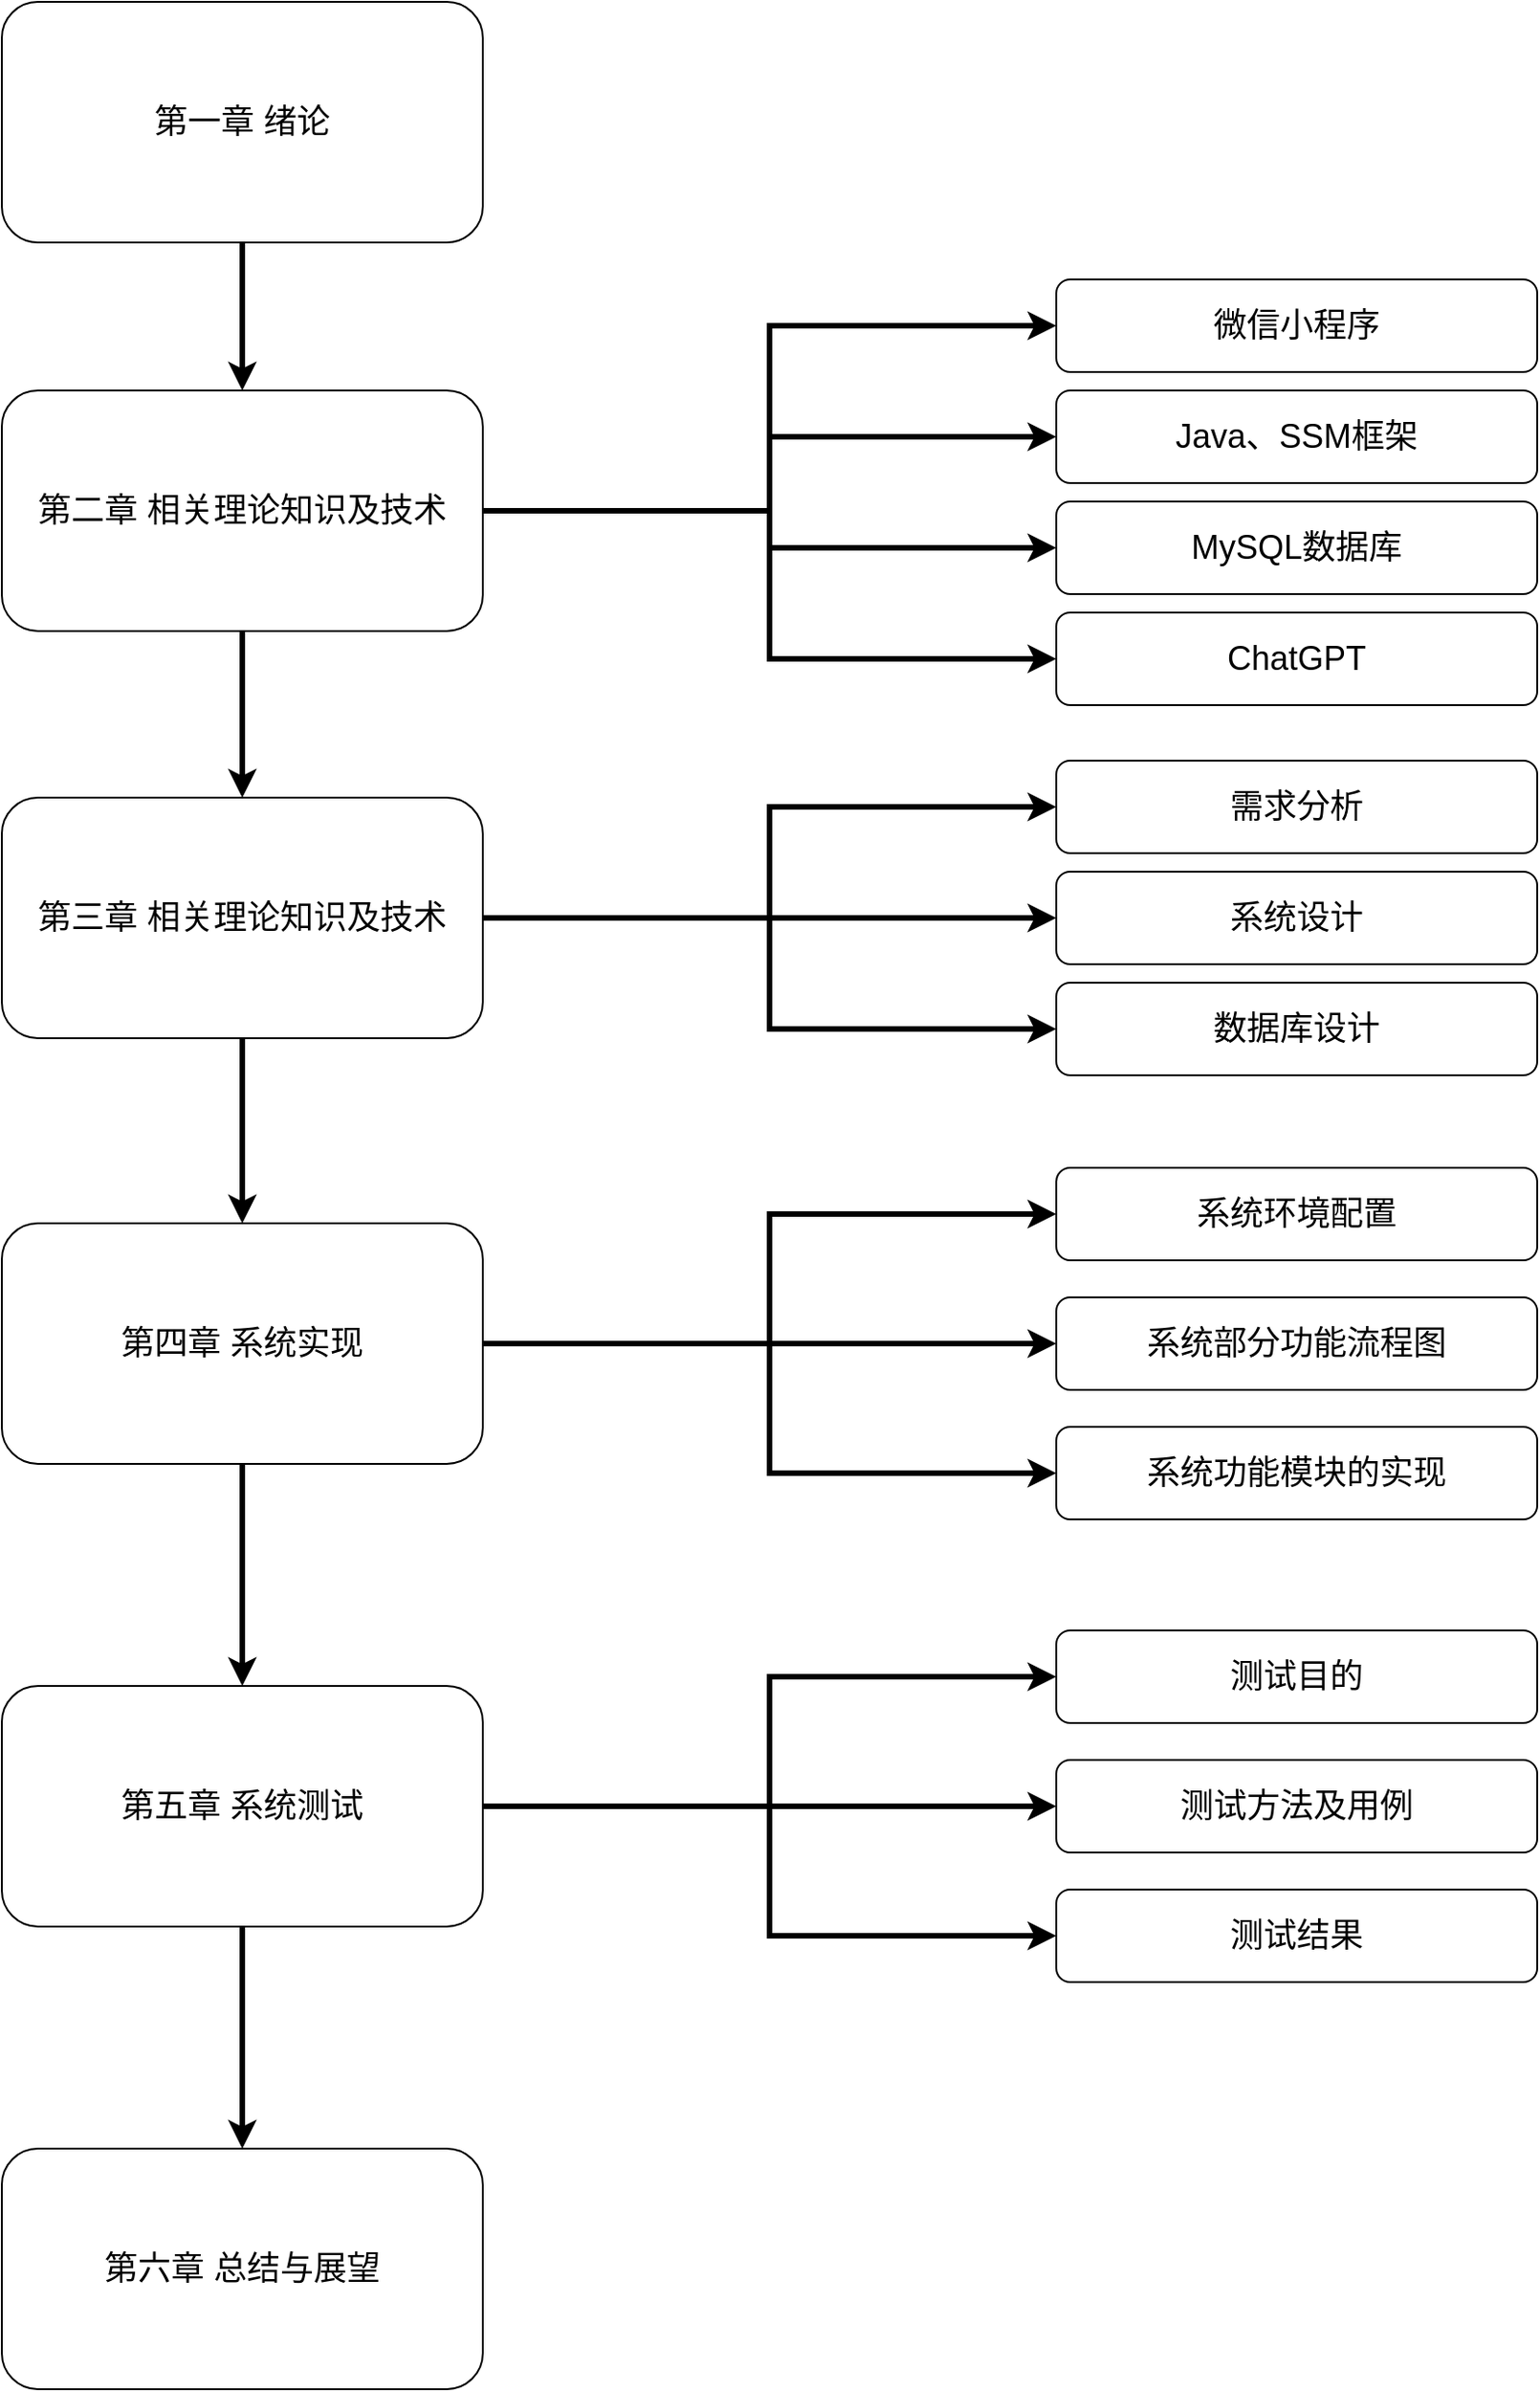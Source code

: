 <mxfile version="21.3.0" type="github">
  <diagram name="第 1 页" id="l_syPJzlnjPqEEr46ZRa">
    <mxGraphModel dx="1422" dy="780" grid="1" gridSize="10" guides="1" tooltips="1" connect="1" arrows="1" fold="1" page="1" pageScale="1" pageWidth="827" pageHeight="1169" math="0" shadow="0">
      <root>
        <mxCell id="0" />
        <mxCell id="1" parent="0" />
        <mxCell id="OMgu2SZa8DHDWM3YxXOs-13" style="rounded=0;orthogonalLoop=1;jettySize=auto;html=1;exitX=0.5;exitY=1;exitDx=0;exitDy=0;entryX=0.5;entryY=0;entryDx=0;entryDy=0;fontFamily=Helvetica;fontSize=18;fontColor=default;strokeWidth=3;" parent="1" source="OMgu2SZa8DHDWM3YxXOs-1" target="OMgu2SZa8DHDWM3YxXOs-2" edge="1">
          <mxGeometry relative="1" as="geometry" />
        </mxCell>
        <mxCell id="OMgu2SZa8DHDWM3YxXOs-1" value="第一章 绪论" style="rounded=1;whiteSpace=wrap;html=1;fontSize=18;" parent="1" vertex="1">
          <mxGeometry x="60" y="60" width="260" height="130" as="geometry" />
        </mxCell>
        <mxCell id="OMgu2SZa8DHDWM3YxXOs-14" style="edgeStyle=none;shape=connector;rounded=0;orthogonalLoop=1;jettySize=auto;html=1;exitX=0.5;exitY=1;exitDx=0;exitDy=0;entryX=0.5;entryY=0;entryDx=0;entryDy=0;labelBackgroundColor=default;strokeWidth=3;fontFamily=Helvetica;fontSize=18;fontColor=default;endArrow=classic;" parent="1" source="OMgu2SZa8DHDWM3YxXOs-2" target="OMgu2SZa8DHDWM3YxXOs-7" edge="1">
          <mxGeometry relative="1" as="geometry" />
        </mxCell>
        <mxCell id="OMgu2SZa8DHDWM3YxXOs-26" style="edgeStyle=orthogonalEdgeStyle;shape=connector;rounded=0;orthogonalLoop=1;jettySize=auto;html=1;exitX=1;exitY=0.5;exitDx=0;exitDy=0;entryX=0;entryY=0.5;entryDx=0;entryDy=0;labelBackgroundColor=default;strokeWidth=3;fontFamily=Helvetica;fontSize=18;fontColor=default;endArrow=classic;" parent="1" source="OMgu2SZa8DHDWM3YxXOs-2" target="OMgu2SZa8DHDWM3YxXOs-24" edge="1">
          <mxGeometry relative="1" as="geometry" />
        </mxCell>
        <mxCell id="OMgu2SZa8DHDWM3YxXOs-27" style="edgeStyle=orthogonalEdgeStyle;shape=connector;rounded=0;orthogonalLoop=1;jettySize=auto;html=1;exitX=1;exitY=0.5;exitDx=0;exitDy=0;entryX=0;entryY=0.5;entryDx=0;entryDy=0;labelBackgroundColor=default;strokeWidth=3;fontFamily=Helvetica;fontSize=18;fontColor=default;endArrow=classic;" parent="1" source="OMgu2SZa8DHDWM3YxXOs-2" target="OMgu2SZa8DHDWM3YxXOs-25" edge="1">
          <mxGeometry relative="1" as="geometry" />
        </mxCell>
        <mxCell id="OMgu2SZa8DHDWM3YxXOs-29" style="edgeStyle=orthogonalEdgeStyle;shape=connector;rounded=0;orthogonalLoop=1;jettySize=auto;html=1;exitX=1;exitY=0.5;exitDx=0;exitDy=0;entryX=0;entryY=0.5;entryDx=0;entryDy=0;labelBackgroundColor=default;strokeWidth=3;fontFamily=Helvetica;fontSize=18;fontColor=default;endArrow=classic;" parent="1" source="OMgu2SZa8DHDWM3YxXOs-2" target="OMgu2SZa8DHDWM3YxXOs-28" edge="1">
          <mxGeometry relative="1" as="geometry" />
        </mxCell>
        <mxCell id="OMgu2SZa8DHDWM3YxXOs-31" style="edgeStyle=orthogonalEdgeStyle;shape=connector;rounded=0;orthogonalLoop=1;jettySize=auto;html=1;exitX=1;exitY=0.5;exitDx=0;exitDy=0;entryX=0;entryY=0.5;entryDx=0;entryDy=0;labelBackgroundColor=default;strokeWidth=3;fontFamily=Helvetica;fontSize=18;fontColor=default;endArrow=classic;" parent="1" source="OMgu2SZa8DHDWM3YxXOs-2" target="OMgu2SZa8DHDWM3YxXOs-30" edge="1">
          <mxGeometry relative="1" as="geometry" />
        </mxCell>
        <mxCell id="OMgu2SZa8DHDWM3YxXOs-2" value="第二章 相关理论知识及技术" style="rounded=1;whiteSpace=wrap;html=1;fontFamily=Helvetica;fontSize=18;" parent="1" vertex="1">
          <mxGeometry x="60" y="270" width="260" height="130" as="geometry" />
        </mxCell>
        <mxCell id="OMgu2SZa8DHDWM3YxXOs-32" style="edgeStyle=none;shape=connector;rounded=0;orthogonalLoop=1;jettySize=auto;html=1;exitX=0.5;exitY=1;exitDx=0;exitDy=0;entryX=0.5;entryY=0;entryDx=0;entryDy=0;labelBackgroundColor=default;strokeWidth=3;fontFamily=Helvetica;fontSize=18;fontColor=default;endArrow=classic;" parent="1" source="OMgu2SZa8DHDWM3YxXOs-7" target="OMgu2SZa8DHDWM3YxXOs-10" edge="1">
          <mxGeometry relative="1" as="geometry" />
        </mxCell>
        <mxCell id="OMgu2SZa8DHDWM3YxXOs-37" style="edgeStyle=orthogonalEdgeStyle;shape=connector;rounded=0;orthogonalLoop=1;jettySize=auto;html=1;exitX=1;exitY=0.5;exitDx=0;exitDy=0;entryX=0;entryY=0.5;entryDx=0;entryDy=0;labelBackgroundColor=default;strokeWidth=3;fontFamily=Helvetica;fontSize=18;fontColor=default;endArrow=classic;" parent="1" source="OMgu2SZa8DHDWM3YxXOs-7" target="OMgu2SZa8DHDWM3YxXOs-35" edge="1">
          <mxGeometry relative="1" as="geometry" />
        </mxCell>
        <mxCell id="OMgu2SZa8DHDWM3YxXOs-38" style="edgeStyle=orthogonalEdgeStyle;shape=connector;rounded=0;orthogonalLoop=1;jettySize=auto;html=1;exitX=1;exitY=0.5;exitDx=0;exitDy=0;entryX=0;entryY=0.5;entryDx=0;entryDy=0;labelBackgroundColor=default;strokeWidth=3;fontFamily=Helvetica;fontSize=18;fontColor=default;endArrow=classic;" parent="1" source="OMgu2SZa8DHDWM3YxXOs-7" target="OMgu2SZa8DHDWM3YxXOs-36" edge="1">
          <mxGeometry relative="1" as="geometry" />
        </mxCell>
        <mxCell id="OMgu2SZa8DHDWM3YxXOs-39" style="edgeStyle=orthogonalEdgeStyle;shape=connector;rounded=0;orthogonalLoop=1;jettySize=auto;html=1;exitX=1;exitY=0.5;exitDx=0;exitDy=0;entryX=0;entryY=0.5;entryDx=0;entryDy=0;labelBackgroundColor=default;strokeWidth=3;fontFamily=Helvetica;fontSize=18;fontColor=default;endArrow=classic;" parent="1" source="OMgu2SZa8DHDWM3YxXOs-7" target="OMgu2SZa8DHDWM3YxXOs-34" edge="1">
          <mxGeometry relative="1" as="geometry" />
        </mxCell>
        <mxCell id="OMgu2SZa8DHDWM3YxXOs-7" value="第三章 相关理论知识及技术" style="rounded=1;whiteSpace=wrap;html=1;fontFamily=Helvetica;fontSize=18;" parent="1" vertex="1">
          <mxGeometry x="60" y="490" width="260" height="130" as="geometry" />
        </mxCell>
        <mxCell id="OMgu2SZa8DHDWM3YxXOs-17" style="edgeStyle=none;shape=connector;rounded=0;orthogonalLoop=1;jettySize=auto;html=1;exitX=0.5;exitY=1;exitDx=0;exitDy=0;entryX=0.5;entryY=0;entryDx=0;entryDy=0;labelBackgroundColor=default;strokeWidth=3;fontFamily=Helvetica;fontSize=18;fontColor=default;endArrow=classic;" parent="1" source="OMgu2SZa8DHDWM3YxXOs-10" target="OMgu2SZa8DHDWM3YxXOs-11" edge="1">
          <mxGeometry relative="1" as="geometry" />
        </mxCell>
        <mxCell id="OMgu2SZa8DHDWM3YxXOs-43" style="edgeStyle=orthogonalEdgeStyle;shape=connector;rounded=0;orthogonalLoop=1;jettySize=auto;html=1;exitX=1;exitY=0.5;exitDx=0;exitDy=0;entryX=0;entryY=0.5;entryDx=0;entryDy=0;labelBackgroundColor=default;strokeWidth=3;fontFamily=Helvetica;fontSize=18;fontColor=default;endArrow=classic;" parent="1" source="OMgu2SZa8DHDWM3YxXOs-10" target="OMgu2SZa8DHDWM3YxXOs-40" edge="1">
          <mxGeometry relative="1" as="geometry" />
        </mxCell>
        <mxCell id="OMgu2SZa8DHDWM3YxXOs-44" style="edgeStyle=orthogonalEdgeStyle;shape=connector;rounded=0;orthogonalLoop=1;jettySize=auto;html=1;exitX=1;exitY=0.5;exitDx=0;exitDy=0;entryX=0;entryY=0.5;entryDx=0;entryDy=0;labelBackgroundColor=default;strokeWidth=3;fontFamily=Helvetica;fontSize=18;fontColor=default;endArrow=classic;" parent="1" source="OMgu2SZa8DHDWM3YxXOs-10" target="OMgu2SZa8DHDWM3YxXOs-41" edge="1">
          <mxGeometry relative="1" as="geometry" />
        </mxCell>
        <mxCell id="OMgu2SZa8DHDWM3YxXOs-45" style="edgeStyle=orthogonalEdgeStyle;shape=connector;rounded=0;orthogonalLoop=1;jettySize=auto;html=1;exitX=1;exitY=0.5;exitDx=0;exitDy=0;entryX=0;entryY=0.5;entryDx=0;entryDy=0;labelBackgroundColor=default;strokeWidth=3;fontFamily=Helvetica;fontSize=18;fontColor=default;endArrow=classic;" parent="1" source="OMgu2SZa8DHDWM3YxXOs-10" target="OMgu2SZa8DHDWM3YxXOs-42" edge="1">
          <mxGeometry relative="1" as="geometry" />
        </mxCell>
        <mxCell id="OMgu2SZa8DHDWM3YxXOs-10" value="第四章 系统实现" style="rounded=1;whiteSpace=wrap;html=1;fontFamily=Helvetica;fontSize=18;" parent="1" vertex="1">
          <mxGeometry x="60" y="720" width="260" height="130" as="geometry" />
        </mxCell>
        <mxCell id="OMgu2SZa8DHDWM3YxXOs-18" style="edgeStyle=none;shape=connector;rounded=0;orthogonalLoop=1;jettySize=auto;html=1;exitX=0.5;exitY=1;exitDx=0;exitDy=0;entryX=0.5;entryY=0;entryDx=0;entryDy=0;labelBackgroundColor=default;strokeWidth=3;fontFamily=Helvetica;fontSize=18;fontColor=default;endArrow=classic;" parent="1" source="OMgu2SZa8DHDWM3YxXOs-11" target="OMgu2SZa8DHDWM3YxXOs-12" edge="1">
          <mxGeometry relative="1" as="geometry" />
        </mxCell>
        <mxCell id="OMgu2SZa8DHDWM3YxXOs-49" style="edgeStyle=orthogonalEdgeStyle;shape=connector;rounded=0;orthogonalLoop=1;jettySize=auto;html=1;exitX=1;exitY=0.5;exitDx=0;exitDy=0;entryX=0;entryY=0.5;entryDx=0;entryDy=0;labelBackgroundColor=default;strokeWidth=3;fontFamily=Helvetica;fontSize=18;fontColor=default;endArrow=classic;" parent="1" source="OMgu2SZa8DHDWM3YxXOs-11" target="OMgu2SZa8DHDWM3YxXOs-46" edge="1">
          <mxGeometry relative="1" as="geometry" />
        </mxCell>
        <mxCell id="OMgu2SZa8DHDWM3YxXOs-50" style="edgeStyle=orthogonalEdgeStyle;shape=connector;rounded=0;orthogonalLoop=1;jettySize=auto;html=1;exitX=1;exitY=0.5;exitDx=0;exitDy=0;entryX=0;entryY=0.5;entryDx=0;entryDy=0;labelBackgroundColor=default;strokeWidth=3;fontFamily=Helvetica;fontSize=18;fontColor=default;endArrow=classic;" parent="1" source="OMgu2SZa8DHDWM3YxXOs-11" target="OMgu2SZa8DHDWM3YxXOs-47" edge="1">
          <mxGeometry relative="1" as="geometry" />
        </mxCell>
        <mxCell id="OMgu2SZa8DHDWM3YxXOs-51" style="edgeStyle=orthogonalEdgeStyle;shape=connector;rounded=0;orthogonalLoop=1;jettySize=auto;html=1;exitX=1;exitY=0.5;exitDx=0;exitDy=0;entryX=0;entryY=0.5;entryDx=0;entryDy=0;labelBackgroundColor=default;strokeWidth=3;fontFamily=Helvetica;fontSize=18;fontColor=default;endArrow=classic;" parent="1" source="OMgu2SZa8DHDWM3YxXOs-11" target="OMgu2SZa8DHDWM3YxXOs-48" edge="1">
          <mxGeometry relative="1" as="geometry" />
        </mxCell>
        <mxCell id="OMgu2SZa8DHDWM3YxXOs-11" value="第五章 系统测试" style="rounded=1;whiteSpace=wrap;html=1;fontFamily=Helvetica;fontSize=18;" parent="1" vertex="1">
          <mxGeometry x="60" y="970" width="260" height="130" as="geometry" />
        </mxCell>
        <mxCell id="OMgu2SZa8DHDWM3YxXOs-12" value="第六章 总结与展望" style="rounded=1;whiteSpace=wrap;html=1;fontFamily=Helvetica;fontSize=18;" parent="1" vertex="1">
          <mxGeometry x="60" y="1220" width="260" height="130" as="geometry" />
        </mxCell>
        <mxCell id="OMgu2SZa8DHDWM3YxXOs-24" value="微信小程序" style="rounded=1;whiteSpace=wrap;html=1;fontFamily=Helvetica;fontSize=18;" parent="1" vertex="1">
          <mxGeometry x="630" y="210" width="260" height="50" as="geometry" />
        </mxCell>
        <mxCell id="OMgu2SZa8DHDWM3YxXOs-25" value="Java、SSM框架" style="rounded=1;whiteSpace=wrap;html=1;fontFamily=Helvetica;fontSize=18;" parent="1" vertex="1">
          <mxGeometry x="630" y="270" width="260" height="50" as="geometry" />
        </mxCell>
        <mxCell id="OMgu2SZa8DHDWM3YxXOs-28" value="MySQL数据库" style="rounded=1;whiteSpace=wrap;html=1;fontFamily=Helvetica;fontSize=18;" parent="1" vertex="1">
          <mxGeometry x="630" y="330" width="260" height="50" as="geometry" />
        </mxCell>
        <mxCell id="OMgu2SZa8DHDWM3YxXOs-30" value="ChatGPT" style="rounded=1;whiteSpace=wrap;html=1;fontFamily=Helvetica;fontSize=18;" parent="1" vertex="1">
          <mxGeometry x="630" y="390" width="260" height="50" as="geometry" />
        </mxCell>
        <mxCell id="OMgu2SZa8DHDWM3YxXOs-34" value="数据库设计" style="rounded=1;whiteSpace=wrap;html=1;fontFamily=Helvetica;fontSize=18;" parent="1" vertex="1">
          <mxGeometry x="630" y="590" width="260" height="50" as="geometry" />
        </mxCell>
        <mxCell id="OMgu2SZa8DHDWM3YxXOs-35" value="需求分析" style="rounded=1;whiteSpace=wrap;html=1;fontFamily=Helvetica;fontSize=18;" parent="1" vertex="1">
          <mxGeometry x="630" y="470" width="260" height="50" as="geometry" />
        </mxCell>
        <mxCell id="OMgu2SZa8DHDWM3YxXOs-36" value="系统设计" style="rounded=1;whiteSpace=wrap;html=1;fontFamily=Helvetica;fontSize=18;" parent="1" vertex="1">
          <mxGeometry x="630" y="530" width="260" height="50" as="geometry" />
        </mxCell>
        <mxCell id="OMgu2SZa8DHDWM3YxXOs-40" value="系统环境配置" style="rounded=1;whiteSpace=wrap;html=1;fontFamily=Helvetica;fontSize=18;" parent="1" vertex="1">
          <mxGeometry x="630" y="690" width="260" height="50" as="geometry" />
        </mxCell>
        <mxCell id="OMgu2SZa8DHDWM3YxXOs-41" value="系统部分功能流程图" style="rounded=1;whiteSpace=wrap;html=1;fontFamily=Helvetica;fontSize=18;" parent="1" vertex="1">
          <mxGeometry x="630" y="760" width="260" height="50" as="geometry" />
        </mxCell>
        <mxCell id="OMgu2SZa8DHDWM3YxXOs-42" value="系统功能模块的实现" style="rounded=1;whiteSpace=wrap;html=1;fontFamily=Helvetica;fontSize=18;" parent="1" vertex="1">
          <mxGeometry x="630" y="830" width="260" height="50" as="geometry" />
        </mxCell>
        <mxCell id="OMgu2SZa8DHDWM3YxXOs-46" value="测试目的" style="rounded=1;whiteSpace=wrap;html=1;fontFamily=Helvetica;fontSize=18;" parent="1" vertex="1">
          <mxGeometry x="630" y="940" width="260" height="50" as="geometry" />
        </mxCell>
        <mxCell id="OMgu2SZa8DHDWM3YxXOs-47" value="测试方法及用例" style="rounded=1;whiteSpace=wrap;html=1;fontFamily=Helvetica;fontSize=18;" parent="1" vertex="1">
          <mxGeometry x="630" y="1010" width="260" height="50" as="geometry" />
        </mxCell>
        <mxCell id="OMgu2SZa8DHDWM3YxXOs-48" value="测试结果" style="rounded=1;whiteSpace=wrap;html=1;fontFamily=Helvetica;fontSize=18;" parent="1" vertex="1">
          <mxGeometry x="630" y="1080" width="260" height="50" as="geometry" />
        </mxCell>
      </root>
    </mxGraphModel>
  </diagram>
</mxfile>

